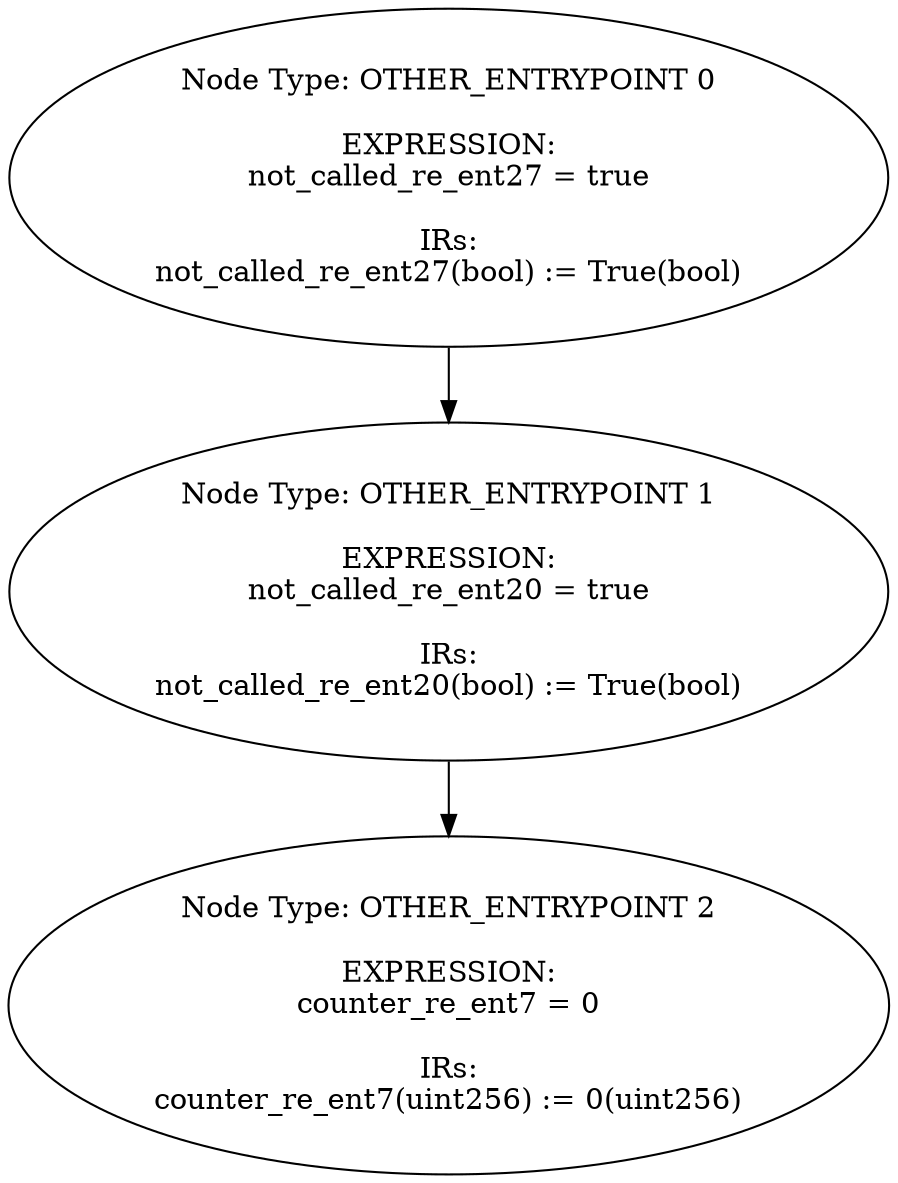 digraph{
0[label="Node Type: OTHER_ENTRYPOINT 0

EXPRESSION:
not_called_re_ent27 = true

IRs:
not_called_re_ent27(bool) := True(bool)"];
0->1;
1[label="Node Type: OTHER_ENTRYPOINT 1

EXPRESSION:
not_called_re_ent20 = true

IRs:
not_called_re_ent20(bool) := True(bool)"];
1->2;
2[label="Node Type: OTHER_ENTRYPOINT 2

EXPRESSION:
counter_re_ent7 = 0

IRs:
counter_re_ent7(uint256) := 0(uint256)"];
}
